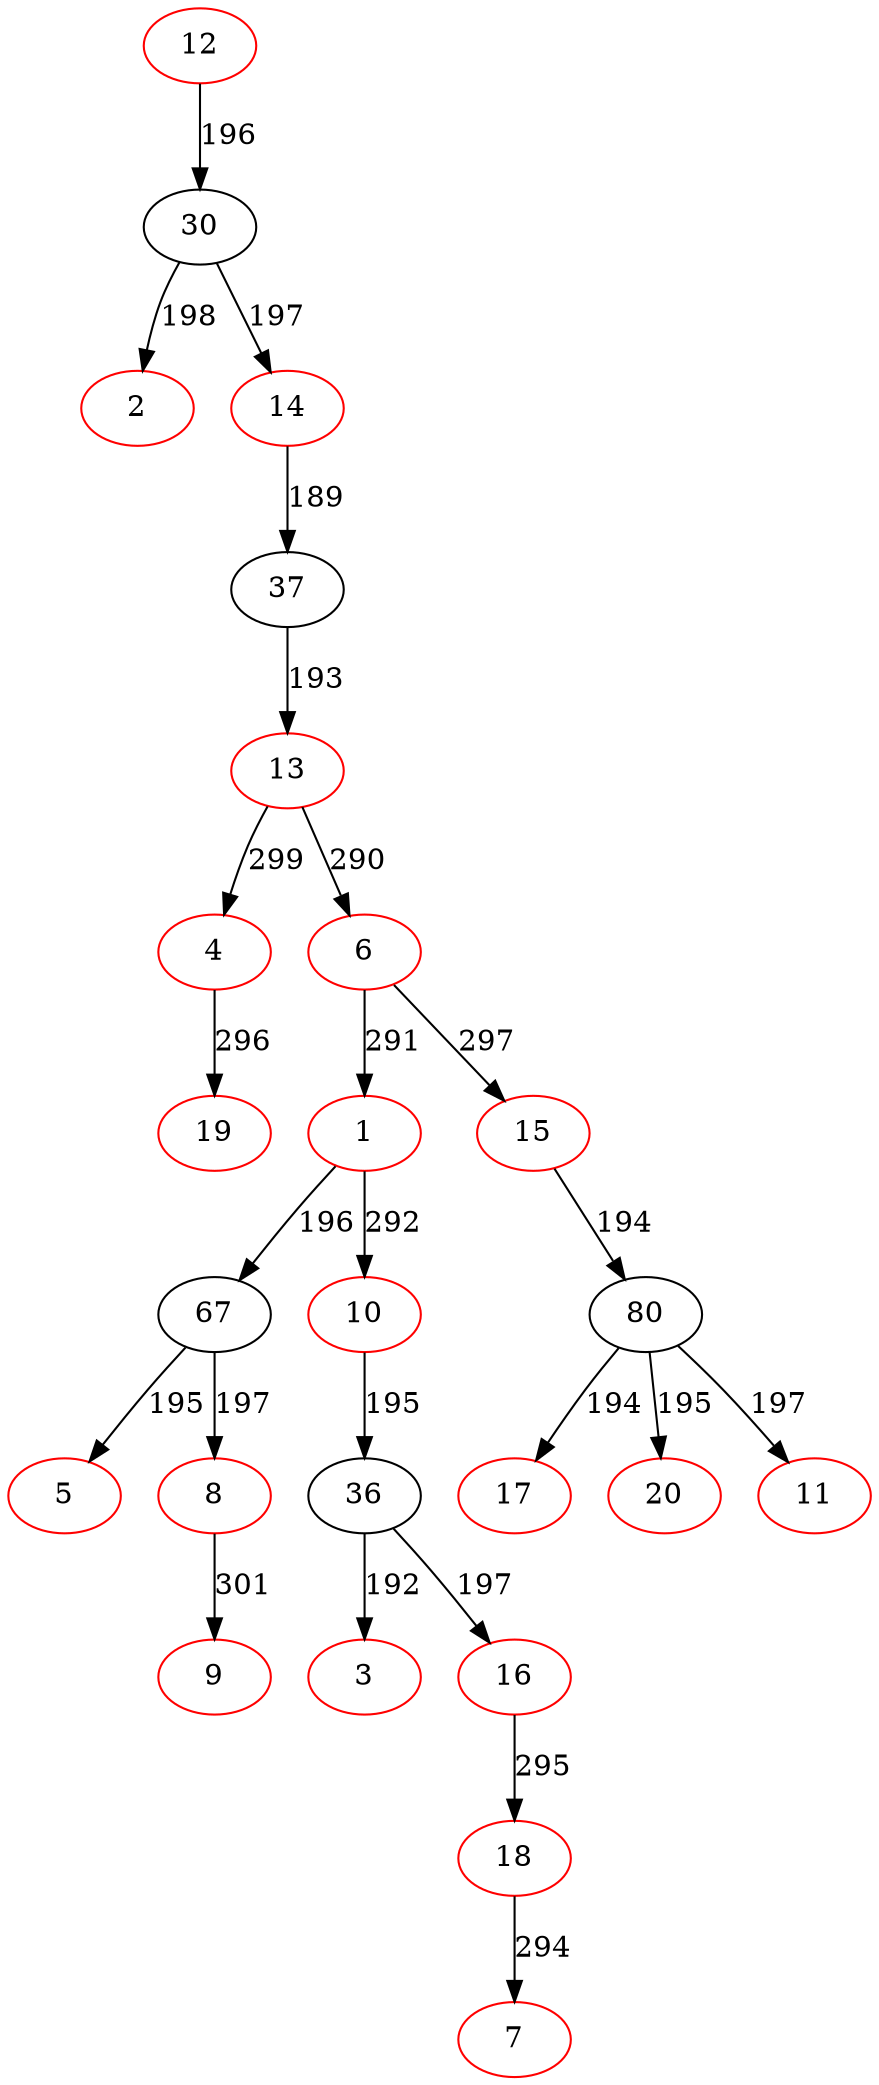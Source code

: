 digraph {
12[color=red]
30[color=black]
2[color=red]
30->2[label=198]
14[color=red]
37[color=black]
13[color=red]
4[color=red]
19[color=red]
4->19[label=296]
13->4[label=299]
6[color=red]
1[color=red]
67[color=black]
5[color=red]
67->5[label=195]
8[color=red]
9[color=red]
8->9[label=301]
67->8[label=197]
1->67[label=196]
10[color=red]
36[color=black]
3[color=red]
36->3[label=192]
16[color=red]
18[color=red]
7[color=red]
18->7[label=294]
16->18[label=295]
36->16[label=197]
10->36[label=195]
1->10[label=292]
6->1[label=291]
15[color=red]
80[color=black]
17[color=red]
80->17[label=194]
20[color=red]
80->20[label=195]
11[color=red]
80->11[label=197]
15->80[label=194]
6->15[label=297]
13->6[label=290]
37->13[label=193]
14->37[label=189]
30->14[label=197]
12->30[label=196]
}